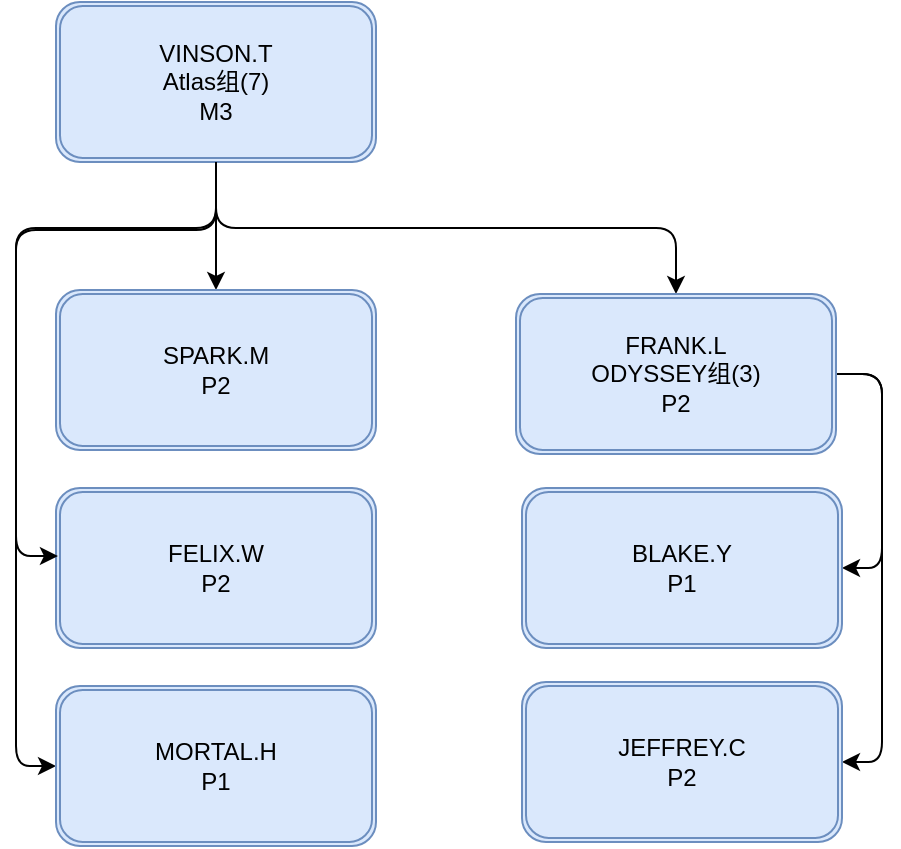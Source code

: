 <mxfile version="24.5.3" type="github">
  <diagram name="第 1 页" id="m0dKTluwyQyowkxVwOI9">
    <mxGraphModel dx="987" dy="654" grid="0" gridSize="10" guides="1" tooltips="1" connect="1" arrows="1" fold="1" page="1" pageScale="1" pageWidth="827" pageHeight="1169" math="0" shadow="0">
      <root>
        <mxCell id="0" />
        <mxCell id="1" parent="0" />
        <mxCell id="2sjOimZrEYNve6HvXoI_-4" style="edgeStyle=orthogonalEdgeStyle;rounded=1;orthogonalLoop=1;jettySize=auto;html=1;exitX=0.5;exitY=1;exitDx=0;exitDy=0;curved=0;" edge="1" parent="1" source="2sjOimZrEYNve6HvXoI_-1" target="2sjOimZrEYNve6HvXoI_-3">
          <mxGeometry relative="1" as="geometry" />
        </mxCell>
        <mxCell id="2sjOimZrEYNve6HvXoI_-6" style="edgeStyle=orthogonalEdgeStyle;rounded=0;orthogonalLoop=1;jettySize=auto;html=1;entryX=0.5;entryY=0;entryDx=0;entryDy=0;" edge="1" parent="1" source="2sjOimZrEYNve6HvXoI_-1" target="2sjOimZrEYNve6HvXoI_-2">
          <mxGeometry relative="1" as="geometry" />
        </mxCell>
        <mxCell id="2sjOimZrEYNve6HvXoI_-15" style="edgeStyle=orthogonalEdgeStyle;rounded=1;orthogonalLoop=1;jettySize=auto;html=1;entryX=0;entryY=0.5;entryDx=0;entryDy=0;curved=0;" edge="1" parent="1" source="2sjOimZrEYNve6HvXoI_-1" target="2sjOimZrEYNve6HvXoI_-12">
          <mxGeometry relative="1" as="geometry">
            <Array as="points">
              <mxPoint x="295" y="173" />
              <mxPoint x="195" y="173" />
              <mxPoint x="195" y="441" />
            </Array>
          </mxGeometry>
        </mxCell>
        <mxCell id="2sjOimZrEYNve6HvXoI_-1" value="VINSON.T&lt;br&gt;Atlas组(7)&lt;br&gt;M3" style="shape=ext;double=1;rounded=1;whiteSpace=wrap;html=1;fillColor=#dae8fc;strokeColor=#6c8ebf;" vertex="1" parent="1">
          <mxGeometry x="215" y="59" width="160" height="80" as="geometry" />
        </mxCell>
        <mxCell id="2sjOimZrEYNve6HvXoI_-2" value="SPARK.M&lt;br&gt;P2" style="shape=ext;double=1;rounded=1;whiteSpace=wrap;html=1;fillColor=#dae8fc;strokeColor=#6c8ebf;" vertex="1" parent="1">
          <mxGeometry x="215" y="203" width="160" height="80" as="geometry" />
        </mxCell>
        <mxCell id="2sjOimZrEYNve6HvXoI_-9" style="edgeStyle=orthogonalEdgeStyle;rounded=1;orthogonalLoop=1;jettySize=auto;html=1;entryX=1;entryY=0.5;entryDx=0;entryDy=0;exitX=1;exitY=0.5;exitDx=0;exitDy=0;curved=0;" edge="1" parent="1" source="2sjOimZrEYNve6HvXoI_-3" target="2sjOimZrEYNve6HvXoI_-7">
          <mxGeometry relative="1" as="geometry" />
        </mxCell>
        <mxCell id="2sjOimZrEYNve6HvXoI_-10" style="edgeStyle=orthogonalEdgeStyle;rounded=1;orthogonalLoop=1;jettySize=auto;html=1;entryX=1;entryY=0.5;entryDx=0;entryDy=0;curved=0;" edge="1" parent="1" source="2sjOimZrEYNve6HvXoI_-3" target="2sjOimZrEYNve6HvXoI_-8">
          <mxGeometry relative="1" as="geometry">
            <Array as="points">
              <mxPoint x="628" y="245" />
              <mxPoint x="628" y="439" />
            </Array>
          </mxGeometry>
        </mxCell>
        <mxCell id="2sjOimZrEYNve6HvXoI_-3" value="FRANK.L&lt;br&gt;ODYSSEY组(3)&lt;br&gt;P2" style="shape=ext;double=1;rounded=1;whiteSpace=wrap;html=1;fillColor=#dae8fc;strokeColor=#6c8ebf;" vertex="1" parent="1">
          <mxGeometry x="445" y="205" width="160" height="80" as="geometry" />
        </mxCell>
        <mxCell id="2sjOimZrEYNve6HvXoI_-7" value="BLAKE.Y&lt;br&gt;P1" style="shape=ext;double=1;rounded=1;whiteSpace=wrap;html=1;fillColor=#dae8fc;strokeColor=#6c8ebf;" vertex="1" parent="1">
          <mxGeometry x="448" y="302" width="160" height="80" as="geometry" />
        </mxCell>
        <mxCell id="2sjOimZrEYNve6HvXoI_-8" value="JEFFREY.C&lt;br&gt;P2" style="shape=ext;double=1;rounded=1;whiteSpace=wrap;html=1;fillColor=#dae8fc;strokeColor=#6c8ebf;" vertex="1" parent="1">
          <mxGeometry x="448" y="399" width="160" height="80" as="geometry" />
        </mxCell>
        <mxCell id="2sjOimZrEYNve6HvXoI_-11" value="FELIX.W&lt;br&gt;P2" style="shape=ext;double=1;rounded=1;whiteSpace=wrap;html=1;fillColor=#dae8fc;strokeColor=#6c8ebf;" vertex="1" parent="1">
          <mxGeometry x="215" y="302" width="160" height="80" as="geometry" />
        </mxCell>
        <mxCell id="2sjOimZrEYNve6HvXoI_-12" value="MORTAL.H&lt;br&gt;P1" style="shape=ext;double=1;rounded=1;whiteSpace=wrap;html=1;fillColor=#dae8fc;strokeColor=#6c8ebf;" vertex="1" parent="1">
          <mxGeometry x="215" y="401" width="160" height="80" as="geometry" />
        </mxCell>
        <mxCell id="2sjOimZrEYNve6HvXoI_-13" style="edgeStyle=orthogonalEdgeStyle;rounded=1;orthogonalLoop=1;jettySize=auto;html=1;entryX=0.006;entryY=0.425;entryDx=0;entryDy=0;entryPerimeter=0;exitX=0.5;exitY=1;exitDx=0;exitDy=0;curved=0;" edge="1" parent="1" source="2sjOimZrEYNve6HvXoI_-1" target="2sjOimZrEYNve6HvXoI_-11">
          <mxGeometry relative="1" as="geometry">
            <Array as="points">
              <mxPoint x="295" y="172" />
              <mxPoint x="195" y="172" />
              <mxPoint x="195" y="336" />
            </Array>
          </mxGeometry>
        </mxCell>
      </root>
    </mxGraphModel>
  </diagram>
</mxfile>
